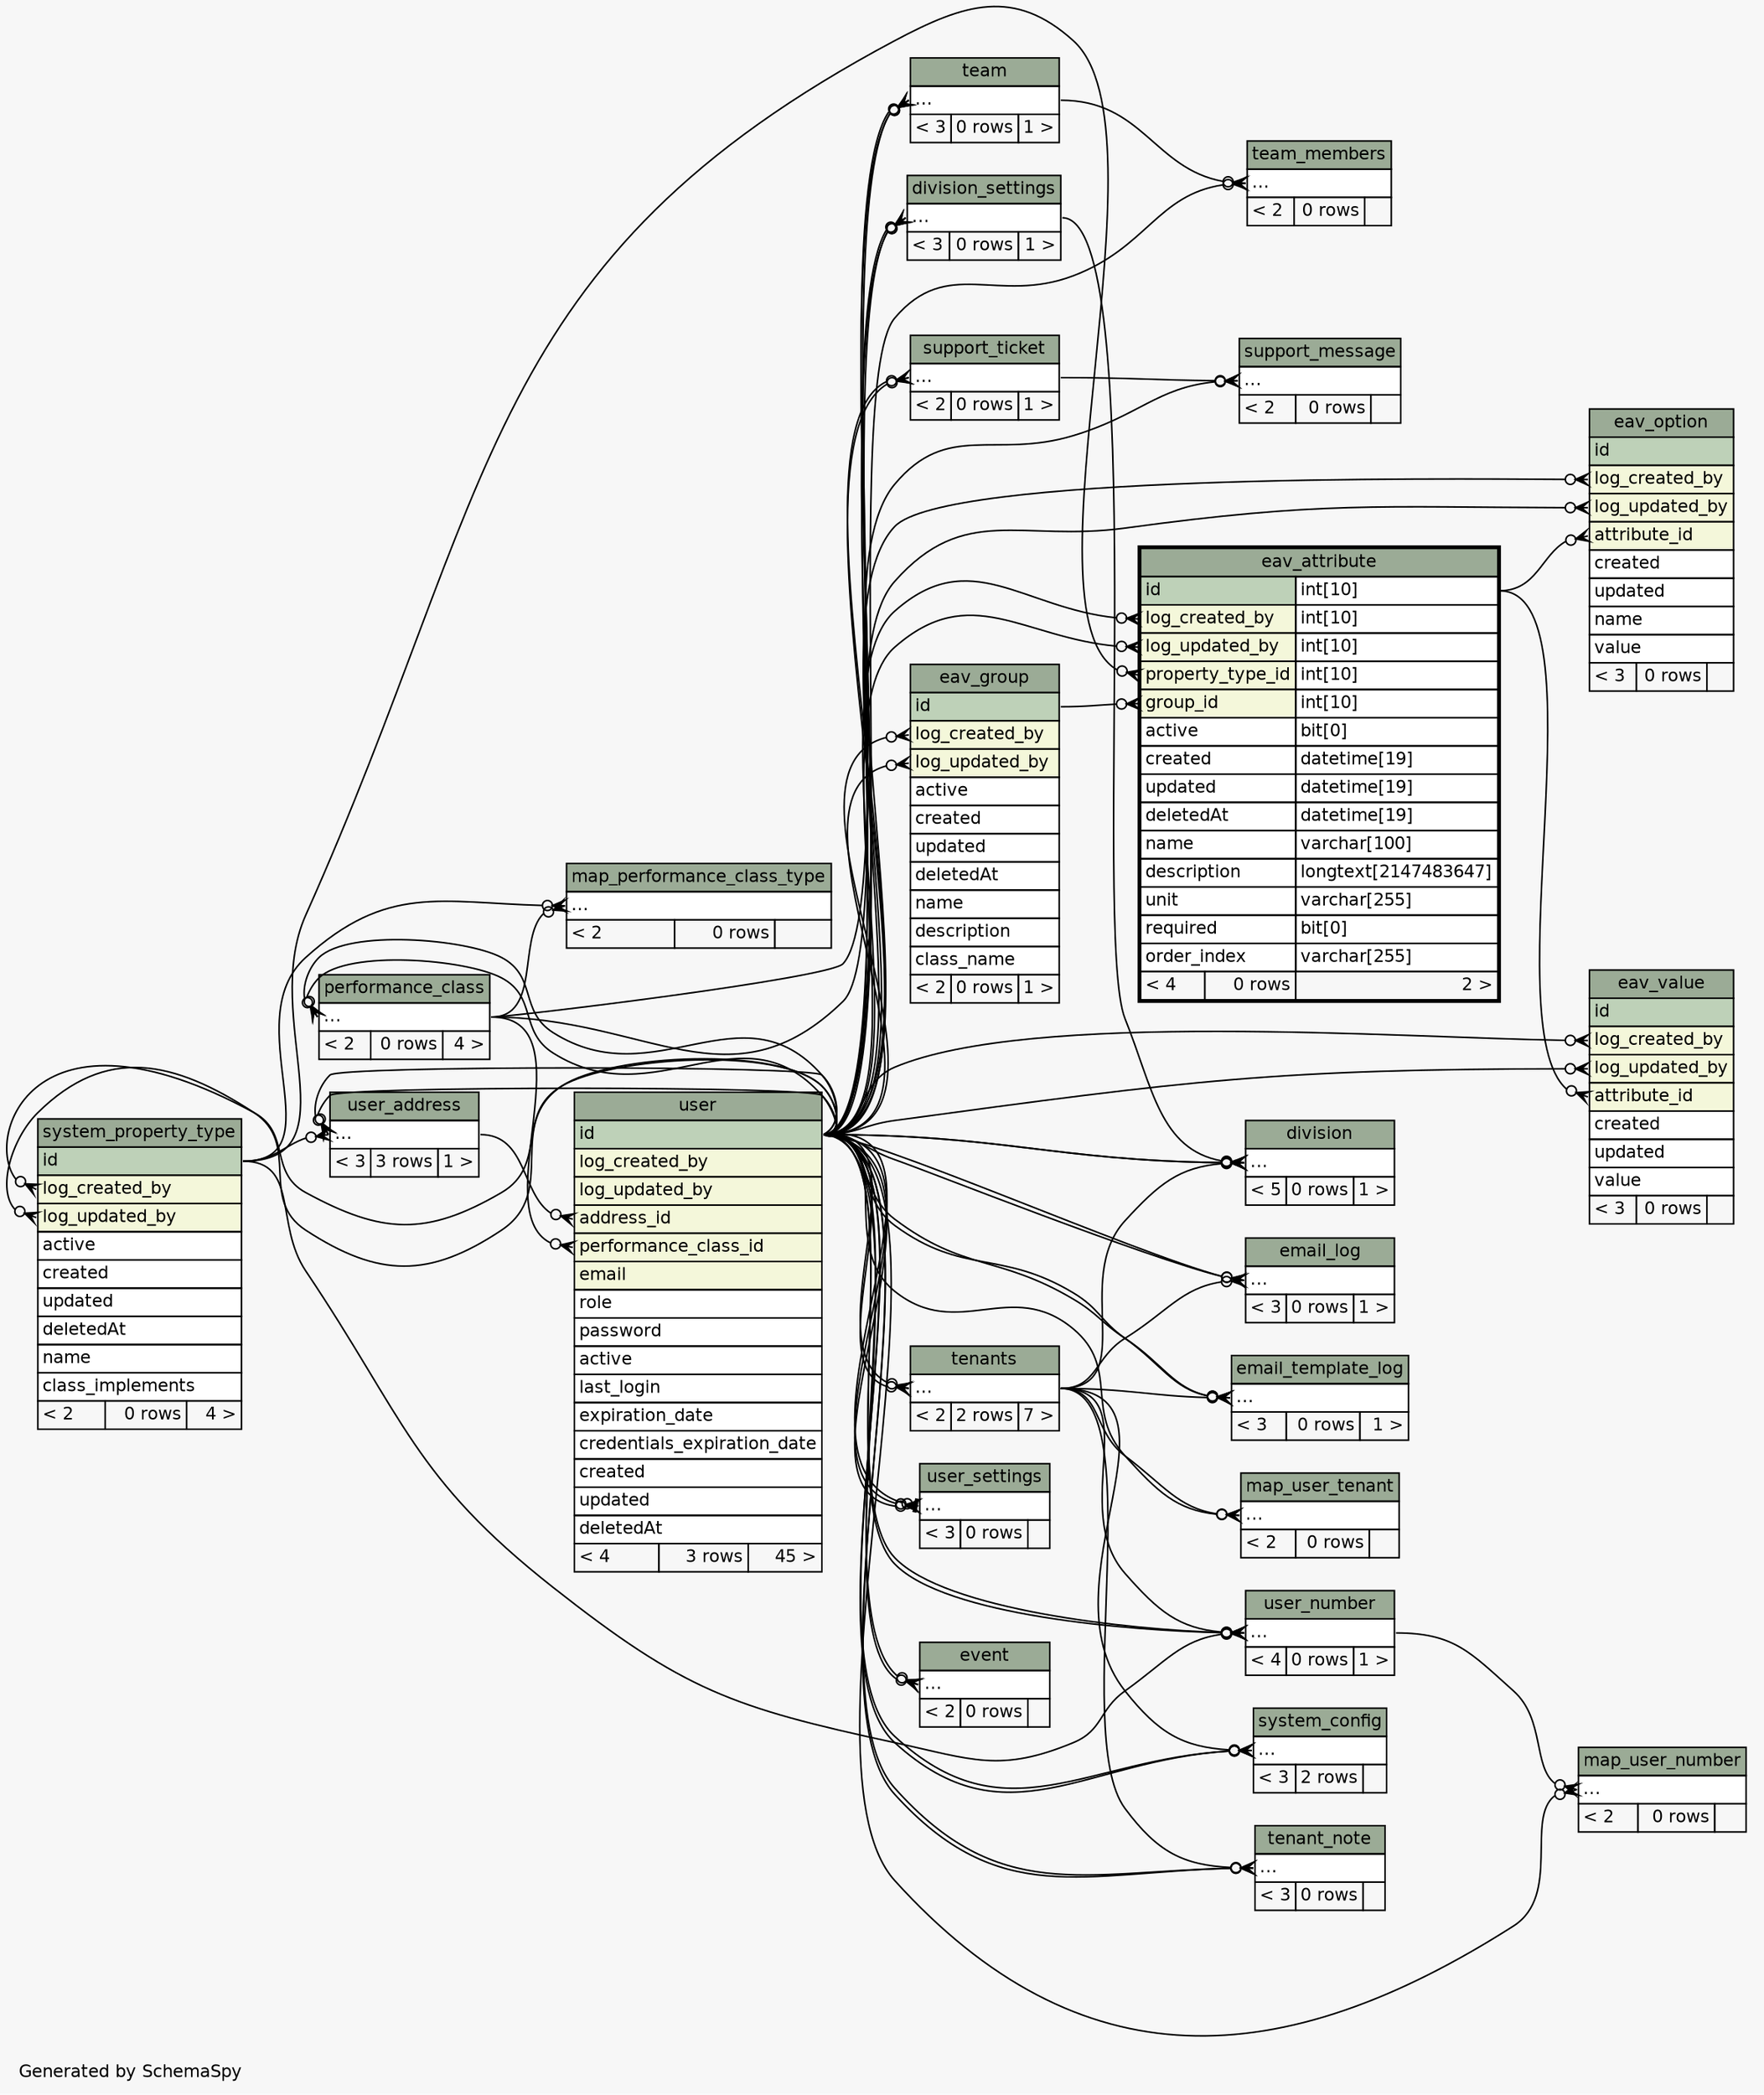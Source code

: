 // dot 2.38.0 on Linux 4.9.0-5-amd64
// SchemaSpy rev 590
digraph "twoDegreesRelationshipsDiagram" {
  graph [
    rankdir="RL"
    bgcolor="#f7f7f7"
    label="\nGenerated by SchemaSpy"
    labeljust="l"
    nodesep="0.18"
    ranksep="0.46"
    fontname="Helvetica"
    fontsize="11"
  ];
  node [
    fontname="Helvetica"
    fontsize="11"
    shape="plaintext"
  ];
  edge [
    arrowsize="0.8"
  ];
  "division":"elipses":w -> "user":"id":e [arrowhead=none dir=back arrowtail=crowodot];
  "division":"elipses":w -> "user":"id":e [arrowhead=none dir=back arrowtail=crowodot];
  "division":"elipses":w -> "division_settings":"elipses":e [arrowhead=none dir=back arrowtail=crowodot];
  "division":"elipses":w -> "tenants":"elipses":e [arrowhead=none dir=back arrowtail=crowodot];
  "division_settings":"elipses":w -> "user":"id":e [arrowhead=none dir=back arrowtail=crowodot];
  "division_settings":"elipses":w -> "user":"id":e [arrowhead=none dir=back arrowtail=crowodot];
  "division_settings":"elipses":w -> "performance_class":"elipses":e [arrowhead=none dir=back arrowtail=crowodot];
  "eav_attribute":"group_id":w -> "eav_group":"id":e [arrowhead=none dir=back arrowtail=crowodot];
  "eav_attribute":"log_created_by":w -> "user":"id":e [arrowhead=none dir=back arrowtail=crowodot];
  "eav_attribute":"log_updated_by":w -> "user":"id":e [arrowhead=none dir=back arrowtail=crowodot];
  "eav_attribute":"property_type_id":w -> "system_property_type":"id":e [arrowhead=none dir=back arrowtail=crowodot];
  "eav_group":"log_created_by":w -> "user":"id":e [arrowhead=none dir=back arrowtail=crowodot];
  "eav_group":"log_updated_by":w -> "user":"id":e [arrowhead=none dir=back arrowtail=crowodot];
  "eav_option":"attribute_id":w -> "eav_attribute":"id.type":e [arrowhead=none dir=back arrowtail=crowodot];
  "eav_option":"log_created_by":w -> "user":"id":e [arrowhead=none dir=back arrowtail=crowodot];
  "eav_option":"log_updated_by":w -> "user":"id":e [arrowhead=none dir=back arrowtail=crowodot];
  "eav_value":"attribute_id":w -> "eav_attribute":"id.type":e [arrowhead=none dir=back arrowtail=crowodot];
  "eav_value":"log_created_by":w -> "user":"id":e [arrowhead=none dir=back arrowtail=crowodot];
  "eav_value":"log_updated_by":w -> "user":"id":e [arrowhead=none dir=back arrowtail=crowodot];
  "email_log":"elipses":w -> "user":"id":e [arrowhead=none dir=back arrowtail=crowodot];
  "email_log":"elipses":w -> "user":"id":e [arrowhead=none dir=back arrowtail=crowodot];
  "email_log":"elipses":w -> "tenants":"elipses":e [arrowhead=none dir=back arrowtail=crowodot];
  "email_template_log":"elipses":w -> "user":"id":e [arrowhead=none dir=back arrowtail=crowodot];
  "email_template_log":"elipses":w -> "user":"id":e [arrowhead=none dir=back arrowtail=crowodot];
  "email_template_log":"elipses":w -> "tenants":"elipses":e [arrowhead=none dir=back arrowtail=crowodot];
  "event":"elipses":w -> "user":"id":e [arrowhead=none dir=back arrowtail=crowodot];
  "event":"elipses":w -> "user":"id":e [arrowhead=none dir=back arrowtail=crowodot];
  "map_performance_class_type":"elipses":w -> "performance_class":"elipses":e [arrowhead=none dir=back arrowtail=crowodot];
  "map_performance_class_type":"elipses":w -> "system_property_type":"id":e [arrowhead=none dir=back arrowtail=crowodot];
  "map_user_number":"elipses":w -> "user_number":"elipses":e [arrowhead=none dir=back arrowtail=crowodot];
  "map_user_number":"elipses":w -> "user":"id":e [arrowhead=none dir=back arrowtail=crowodot];
  "map_user_tenant":"elipses":w -> "tenants":"elipses":e [arrowhead=none dir=back arrowtail=crowodot];
  "map_user_tenant":"elipses":w -> "user":"id":e [arrowhead=none dir=back arrowtail=crowodot];
  "performance_class":"elipses":w -> "user":"id":e [arrowhead=none dir=back arrowtail=crowodot];
  "performance_class":"elipses":w -> "user":"id":e [arrowhead=none dir=back arrowtail=crowodot];
  "support_message":"elipses":w -> "support_ticket":"elipses":e [arrowhead=none dir=back arrowtail=crowodot];
  "support_message":"elipses":w -> "user":"id":e [arrowhead=none dir=back arrowtail=crowodot];
  "support_ticket":"elipses":w -> "user":"id":e [arrowhead=none dir=back arrowtail=crowodot];
  "support_ticket":"elipses":w -> "user":"id":e [arrowhead=none dir=back arrowtail=crowodot];
  "system_config":"elipses":w -> "user":"id":e [arrowhead=none dir=back arrowtail=crowodot];
  "system_config":"elipses":w -> "user":"id":e [arrowhead=none dir=back arrowtail=crowodot];
  "system_config":"elipses":w -> "tenants":"elipses":e [arrowhead=none dir=back arrowtail=crowodot];
  "system_property_type":"log_created_by":w -> "user":"id":e [arrowhead=none dir=back arrowtail=crowodot];
  "system_property_type":"log_updated_by":w -> "user":"id":e [arrowhead=none dir=back arrowtail=crowodot];
  "team":"elipses":w -> "user":"id":e [arrowhead=none dir=back arrowtail=crowodot];
  "team":"elipses":w -> "user":"id":e [arrowhead=none dir=back arrowtail=crowodot];
  "team":"elipses":w -> "performance_class":"elipses":e [arrowhead=none dir=back arrowtail=crowodot];
  "team_members":"elipses":w -> "team":"elipses":e [arrowhead=none dir=back arrowtail=crowodot];
  "team_members":"elipses":w -> "user":"id":e [arrowhead=none dir=back arrowtail=crowodot];
  "tenant_note":"elipses":w -> "user":"id":e [arrowhead=none dir=back arrowtail=crowodot];
  "tenant_note":"elipses":w -> "user":"id":e [arrowhead=none dir=back arrowtail=crowodot];
  "tenant_note":"elipses":w -> "tenants":"elipses":e [arrowhead=none dir=back arrowtail=crowodot];
  "tenants":"elipses":w -> "user":"id":e [arrowhead=none dir=back arrowtail=crowodot];
  "tenants":"elipses":w -> "user":"id":e [arrowhead=none dir=back arrowtail=crowodot];
  "user":"address_id":w -> "user_address":"elipses":e [arrowhead=none dir=back arrowtail=crowodot];
  "user":"performance_class_id":w -> "performance_class":"elipses":e [arrowhead=none dir=back arrowtail=crowodot];
  "user_address":"elipses":w -> "user":"id":e [arrowhead=none dir=back arrowtail=crowodot];
  "user_address":"elipses":w -> "user":"id":e [arrowhead=none dir=back arrowtail=crowodot];
  "user_address":"elipses":w -> "system_property_type":"id":e [arrowhead=none dir=back arrowtail=crowodot];
  "user_number":"elipses":w -> "user":"id":e [arrowhead=none dir=back arrowtail=crowodot];
  "user_number":"elipses":w -> "user":"id":e [arrowhead=none dir=back arrowtail=crowodot];
  "user_number":"elipses":w -> "tenants":"elipses":e [arrowhead=none dir=back arrowtail=crowodot];
  "user_number":"elipses":w -> "system_property_type":"id":e [arrowhead=none dir=back arrowtail=crowodot];
  "user_settings":"elipses":w -> "user":"id":e [arrowhead=none dir=back arrowtail=crowodot];
  "user_settings":"elipses":w -> "user":"id":e [arrowhead=none dir=back arrowtail=crowodot];
  "user_settings":"elipses":w -> "user":"id":e [arrowhead=none dir=back arrowtail=teeodot];
  "division" [
    label=<
    <TABLE BORDER="0" CELLBORDER="1" CELLSPACING="0" BGCOLOR="#ffffff">
      <TR><TD COLSPAN="3" BGCOLOR="#9bab96" ALIGN="CENTER">division</TD></TR>
      <TR><TD PORT="elipses" COLSPAN="3" ALIGN="LEFT">...</TD></TR>
      <TR><TD ALIGN="LEFT" BGCOLOR="#f7f7f7">&lt; 5</TD><TD ALIGN="RIGHT" BGCOLOR="#f7f7f7">0 rows</TD><TD ALIGN="RIGHT" BGCOLOR="#f7f7f7">1 &gt;</TD></TR>
    </TABLE>>
    URL="division.html"
    tooltip="division"
  ];
  "division_settings" [
    label=<
    <TABLE BORDER="0" CELLBORDER="1" CELLSPACING="0" BGCOLOR="#ffffff">
      <TR><TD COLSPAN="3" BGCOLOR="#9bab96" ALIGN="CENTER">division_settings</TD></TR>
      <TR><TD PORT="elipses" COLSPAN="3" ALIGN="LEFT">...</TD></TR>
      <TR><TD ALIGN="LEFT" BGCOLOR="#f7f7f7">&lt; 3</TD><TD ALIGN="RIGHT" BGCOLOR="#f7f7f7">0 rows</TD><TD ALIGN="RIGHT" BGCOLOR="#f7f7f7">1 &gt;</TD></TR>
    </TABLE>>
    URL="division_settings.html"
    tooltip="division_settings"
  ];
  "eav_attribute" [
    label=<
    <TABLE BORDER="2" CELLBORDER="1" CELLSPACING="0" BGCOLOR="#ffffff">
      <TR><TD COLSPAN="3" BGCOLOR="#9bab96" ALIGN="CENTER">eav_attribute</TD></TR>
      <TR><TD PORT="id" COLSPAN="2" BGCOLOR="#bed1b8" ALIGN="LEFT">id</TD><TD PORT="id.type" ALIGN="LEFT">int[10]</TD></TR>
      <TR><TD PORT="log_created_by" COLSPAN="2" BGCOLOR="#f4f7da" ALIGN="LEFT">log_created_by</TD><TD PORT="log_created_by.type" ALIGN="LEFT">int[10]</TD></TR>
      <TR><TD PORT="log_updated_by" COLSPAN="2" BGCOLOR="#f4f7da" ALIGN="LEFT">log_updated_by</TD><TD PORT="log_updated_by.type" ALIGN="LEFT">int[10]</TD></TR>
      <TR><TD PORT="property_type_id" COLSPAN="2" BGCOLOR="#f4f7da" ALIGN="LEFT">property_type_id</TD><TD PORT="property_type_id.type" ALIGN="LEFT">int[10]</TD></TR>
      <TR><TD PORT="group_id" COLSPAN="2" BGCOLOR="#f4f7da" ALIGN="LEFT">group_id</TD><TD PORT="group_id.type" ALIGN="LEFT">int[10]</TD></TR>
      <TR><TD PORT="active" COLSPAN="2" ALIGN="LEFT">active</TD><TD PORT="active.type" ALIGN="LEFT">bit[0]</TD></TR>
      <TR><TD PORT="created" COLSPAN="2" ALIGN="LEFT">created</TD><TD PORT="created.type" ALIGN="LEFT">datetime[19]</TD></TR>
      <TR><TD PORT="updated" COLSPAN="2" ALIGN="LEFT">updated</TD><TD PORT="updated.type" ALIGN="LEFT">datetime[19]</TD></TR>
      <TR><TD PORT="deletedAt" COLSPAN="2" ALIGN="LEFT">deletedAt</TD><TD PORT="deletedAt.type" ALIGN="LEFT">datetime[19]</TD></TR>
      <TR><TD PORT="name" COLSPAN="2" ALIGN="LEFT">name</TD><TD PORT="name.type" ALIGN="LEFT">varchar[100]</TD></TR>
      <TR><TD PORT="description" COLSPAN="2" ALIGN="LEFT">description</TD><TD PORT="description.type" ALIGN="LEFT">longtext[2147483647]</TD></TR>
      <TR><TD PORT="unit" COLSPAN="2" ALIGN="LEFT">unit</TD><TD PORT="unit.type" ALIGN="LEFT">varchar[255]</TD></TR>
      <TR><TD PORT="required" COLSPAN="2" ALIGN="LEFT">required</TD><TD PORT="required.type" ALIGN="LEFT">bit[0]</TD></TR>
      <TR><TD PORT="order_index" COLSPAN="2" ALIGN="LEFT">order_index</TD><TD PORT="order_index.type" ALIGN="LEFT">varchar[255]</TD></TR>
      <TR><TD ALIGN="LEFT" BGCOLOR="#f7f7f7">&lt; 4</TD><TD ALIGN="RIGHT" BGCOLOR="#f7f7f7">0 rows</TD><TD ALIGN="RIGHT" BGCOLOR="#f7f7f7">2 &gt;</TD></TR>
    </TABLE>>
    URL="eav_attribute.html"
    tooltip="eav_attribute"
  ];
  "eav_group" [
    label=<
    <TABLE BORDER="0" CELLBORDER="1" CELLSPACING="0" BGCOLOR="#ffffff">
      <TR><TD COLSPAN="3" BGCOLOR="#9bab96" ALIGN="CENTER">eav_group</TD></TR>
      <TR><TD PORT="id" COLSPAN="3" BGCOLOR="#bed1b8" ALIGN="LEFT">id</TD></TR>
      <TR><TD PORT="log_created_by" COLSPAN="3" BGCOLOR="#f4f7da" ALIGN="LEFT">log_created_by</TD></TR>
      <TR><TD PORT="log_updated_by" COLSPAN="3" BGCOLOR="#f4f7da" ALIGN="LEFT">log_updated_by</TD></TR>
      <TR><TD PORT="active" COLSPAN="3" ALIGN="LEFT">active</TD></TR>
      <TR><TD PORT="created" COLSPAN="3" ALIGN="LEFT">created</TD></TR>
      <TR><TD PORT="updated" COLSPAN="3" ALIGN="LEFT">updated</TD></TR>
      <TR><TD PORT="deletedAt" COLSPAN="3" ALIGN="LEFT">deletedAt</TD></TR>
      <TR><TD PORT="name" COLSPAN="3" ALIGN="LEFT">name</TD></TR>
      <TR><TD PORT="description" COLSPAN="3" ALIGN="LEFT">description</TD></TR>
      <TR><TD PORT="class_name" COLSPAN="3" ALIGN="LEFT">class_name</TD></TR>
      <TR><TD ALIGN="LEFT" BGCOLOR="#f7f7f7">&lt; 2</TD><TD ALIGN="RIGHT" BGCOLOR="#f7f7f7">0 rows</TD><TD ALIGN="RIGHT" BGCOLOR="#f7f7f7">1 &gt;</TD></TR>
    </TABLE>>
    URL="eav_group.html"
    tooltip="eav_group"
  ];
  "eav_option" [
    label=<
    <TABLE BORDER="0" CELLBORDER="1" CELLSPACING="0" BGCOLOR="#ffffff">
      <TR><TD COLSPAN="3" BGCOLOR="#9bab96" ALIGN="CENTER">eav_option</TD></TR>
      <TR><TD PORT="id" COLSPAN="3" BGCOLOR="#bed1b8" ALIGN="LEFT">id</TD></TR>
      <TR><TD PORT="log_created_by" COLSPAN="3" BGCOLOR="#f4f7da" ALIGN="LEFT">log_created_by</TD></TR>
      <TR><TD PORT="log_updated_by" COLSPAN="3" BGCOLOR="#f4f7da" ALIGN="LEFT">log_updated_by</TD></TR>
      <TR><TD PORT="attribute_id" COLSPAN="3" BGCOLOR="#f4f7da" ALIGN="LEFT">attribute_id</TD></TR>
      <TR><TD PORT="created" COLSPAN="3" ALIGN="LEFT">created</TD></TR>
      <TR><TD PORT="updated" COLSPAN="3" ALIGN="LEFT">updated</TD></TR>
      <TR><TD PORT="name" COLSPAN="3" ALIGN="LEFT">name</TD></TR>
      <TR><TD PORT="value" COLSPAN="3" ALIGN="LEFT">value</TD></TR>
      <TR><TD ALIGN="LEFT" BGCOLOR="#f7f7f7">&lt; 3</TD><TD ALIGN="RIGHT" BGCOLOR="#f7f7f7">0 rows</TD><TD ALIGN="RIGHT" BGCOLOR="#f7f7f7">  </TD></TR>
    </TABLE>>
    URL="eav_option.html"
    tooltip="eav_option"
  ];
  "eav_value" [
    label=<
    <TABLE BORDER="0" CELLBORDER="1" CELLSPACING="0" BGCOLOR="#ffffff">
      <TR><TD COLSPAN="3" BGCOLOR="#9bab96" ALIGN="CENTER">eav_value</TD></TR>
      <TR><TD PORT="id" COLSPAN="3" BGCOLOR="#bed1b8" ALIGN="LEFT">id</TD></TR>
      <TR><TD PORT="log_created_by" COLSPAN="3" BGCOLOR="#f4f7da" ALIGN="LEFT">log_created_by</TD></TR>
      <TR><TD PORT="log_updated_by" COLSPAN="3" BGCOLOR="#f4f7da" ALIGN="LEFT">log_updated_by</TD></TR>
      <TR><TD PORT="attribute_id" COLSPAN="3" BGCOLOR="#f4f7da" ALIGN="LEFT">attribute_id</TD></TR>
      <TR><TD PORT="created" COLSPAN="3" ALIGN="LEFT">created</TD></TR>
      <TR><TD PORT="updated" COLSPAN="3" ALIGN="LEFT">updated</TD></TR>
      <TR><TD PORT="value" COLSPAN="3" ALIGN="LEFT">value</TD></TR>
      <TR><TD ALIGN="LEFT" BGCOLOR="#f7f7f7">&lt; 3</TD><TD ALIGN="RIGHT" BGCOLOR="#f7f7f7">0 rows</TD><TD ALIGN="RIGHT" BGCOLOR="#f7f7f7">  </TD></TR>
    </TABLE>>
    URL="eav_value.html"
    tooltip="eav_value"
  ];
  "email_log" [
    label=<
    <TABLE BORDER="0" CELLBORDER="1" CELLSPACING="0" BGCOLOR="#ffffff">
      <TR><TD COLSPAN="3" BGCOLOR="#9bab96" ALIGN="CENTER">email_log</TD></TR>
      <TR><TD PORT="elipses" COLSPAN="3" ALIGN="LEFT">...</TD></TR>
      <TR><TD ALIGN="LEFT" BGCOLOR="#f7f7f7">&lt; 3</TD><TD ALIGN="RIGHT" BGCOLOR="#f7f7f7">0 rows</TD><TD ALIGN="RIGHT" BGCOLOR="#f7f7f7">1 &gt;</TD></TR>
    </TABLE>>
    URL="email_log.html"
    tooltip="email_log"
  ];
  "email_template_log" [
    label=<
    <TABLE BORDER="0" CELLBORDER="1" CELLSPACING="0" BGCOLOR="#ffffff">
      <TR><TD COLSPAN="3" BGCOLOR="#9bab96" ALIGN="CENTER">email_template_log</TD></TR>
      <TR><TD PORT="elipses" COLSPAN="3" ALIGN="LEFT">...</TD></TR>
      <TR><TD ALIGN="LEFT" BGCOLOR="#f7f7f7">&lt; 3</TD><TD ALIGN="RIGHT" BGCOLOR="#f7f7f7">0 rows</TD><TD ALIGN="RIGHT" BGCOLOR="#f7f7f7">1 &gt;</TD></TR>
    </TABLE>>
    URL="email_template_log.html"
    tooltip="email_template_log"
  ];
  "event" [
    label=<
    <TABLE BORDER="0" CELLBORDER="1" CELLSPACING="0" BGCOLOR="#ffffff">
      <TR><TD COLSPAN="3" BGCOLOR="#9bab96" ALIGN="CENTER">event</TD></TR>
      <TR><TD PORT="elipses" COLSPAN="3" ALIGN="LEFT">...</TD></TR>
      <TR><TD ALIGN="LEFT" BGCOLOR="#f7f7f7">&lt; 2</TD><TD ALIGN="RIGHT" BGCOLOR="#f7f7f7">0 rows</TD><TD ALIGN="RIGHT" BGCOLOR="#f7f7f7">  </TD></TR>
    </TABLE>>
    URL="event.html"
    tooltip="event"
  ];
  "map_performance_class_type" [
    label=<
    <TABLE BORDER="0" CELLBORDER="1" CELLSPACING="0" BGCOLOR="#ffffff">
      <TR><TD COLSPAN="3" BGCOLOR="#9bab96" ALIGN="CENTER">map_performance_class_type</TD></TR>
      <TR><TD PORT="elipses" COLSPAN="3" ALIGN="LEFT">...</TD></TR>
      <TR><TD ALIGN="LEFT" BGCOLOR="#f7f7f7">&lt; 2</TD><TD ALIGN="RIGHT" BGCOLOR="#f7f7f7">0 rows</TD><TD ALIGN="RIGHT" BGCOLOR="#f7f7f7">  </TD></TR>
    </TABLE>>
    URL="map_performance_class_type.html"
    tooltip="map_performance_class_type"
  ];
  "map_user_number" [
    label=<
    <TABLE BORDER="0" CELLBORDER="1" CELLSPACING="0" BGCOLOR="#ffffff">
      <TR><TD COLSPAN="3" BGCOLOR="#9bab96" ALIGN="CENTER">map_user_number</TD></TR>
      <TR><TD PORT="elipses" COLSPAN="3" ALIGN="LEFT">...</TD></TR>
      <TR><TD ALIGN="LEFT" BGCOLOR="#f7f7f7">&lt; 2</TD><TD ALIGN="RIGHT" BGCOLOR="#f7f7f7">0 rows</TD><TD ALIGN="RIGHT" BGCOLOR="#f7f7f7">  </TD></TR>
    </TABLE>>
    URL="map_user_number.html"
    tooltip="map_user_number"
  ];
  "map_user_tenant" [
    label=<
    <TABLE BORDER="0" CELLBORDER="1" CELLSPACING="0" BGCOLOR="#ffffff">
      <TR><TD COLSPAN="3" BGCOLOR="#9bab96" ALIGN="CENTER">map_user_tenant</TD></TR>
      <TR><TD PORT="elipses" COLSPAN="3" ALIGN="LEFT">...</TD></TR>
      <TR><TD ALIGN="LEFT" BGCOLOR="#f7f7f7">&lt; 2</TD><TD ALIGN="RIGHT" BGCOLOR="#f7f7f7">0 rows</TD><TD ALIGN="RIGHT" BGCOLOR="#f7f7f7">  </TD></TR>
    </TABLE>>
    URL="map_user_tenant.html"
    tooltip="map_user_tenant"
  ];
  "performance_class" [
    label=<
    <TABLE BORDER="0" CELLBORDER="1" CELLSPACING="0" BGCOLOR="#ffffff">
      <TR><TD COLSPAN="3" BGCOLOR="#9bab96" ALIGN="CENTER">performance_class</TD></TR>
      <TR><TD PORT="elipses" COLSPAN="3" ALIGN="LEFT">...</TD></TR>
      <TR><TD ALIGN="LEFT" BGCOLOR="#f7f7f7">&lt; 2</TD><TD ALIGN="RIGHT" BGCOLOR="#f7f7f7">0 rows</TD><TD ALIGN="RIGHT" BGCOLOR="#f7f7f7">4 &gt;</TD></TR>
    </TABLE>>
    URL="performance_class.html"
    tooltip="performance_class"
  ];
  "support_message" [
    label=<
    <TABLE BORDER="0" CELLBORDER="1" CELLSPACING="0" BGCOLOR="#ffffff">
      <TR><TD COLSPAN="3" BGCOLOR="#9bab96" ALIGN="CENTER">support_message</TD></TR>
      <TR><TD PORT="elipses" COLSPAN="3" ALIGN="LEFT">...</TD></TR>
      <TR><TD ALIGN="LEFT" BGCOLOR="#f7f7f7">&lt; 2</TD><TD ALIGN="RIGHT" BGCOLOR="#f7f7f7">0 rows</TD><TD ALIGN="RIGHT" BGCOLOR="#f7f7f7">  </TD></TR>
    </TABLE>>
    URL="support_message.html"
    tooltip="support_message"
  ];
  "support_ticket" [
    label=<
    <TABLE BORDER="0" CELLBORDER="1" CELLSPACING="0" BGCOLOR="#ffffff">
      <TR><TD COLSPAN="3" BGCOLOR="#9bab96" ALIGN="CENTER">support_ticket</TD></TR>
      <TR><TD PORT="elipses" COLSPAN="3" ALIGN="LEFT">...</TD></TR>
      <TR><TD ALIGN="LEFT" BGCOLOR="#f7f7f7">&lt; 2</TD><TD ALIGN="RIGHT" BGCOLOR="#f7f7f7">0 rows</TD><TD ALIGN="RIGHT" BGCOLOR="#f7f7f7">1 &gt;</TD></TR>
    </TABLE>>
    URL="support_ticket.html"
    tooltip="support_ticket"
  ];
  "system_config" [
    label=<
    <TABLE BORDER="0" CELLBORDER="1" CELLSPACING="0" BGCOLOR="#ffffff">
      <TR><TD COLSPAN="3" BGCOLOR="#9bab96" ALIGN="CENTER">system_config</TD></TR>
      <TR><TD PORT="elipses" COLSPAN="3" ALIGN="LEFT">...</TD></TR>
      <TR><TD ALIGN="LEFT" BGCOLOR="#f7f7f7">&lt; 3</TD><TD ALIGN="RIGHT" BGCOLOR="#f7f7f7">2 rows</TD><TD ALIGN="RIGHT" BGCOLOR="#f7f7f7">  </TD></TR>
    </TABLE>>
    URL="system_config.html"
    tooltip="system_config"
  ];
  "system_property_type" [
    label=<
    <TABLE BORDER="0" CELLBORDER="1" CELLSPACING="0" BGCOLOR="#ffffff">
      <TR><TD COLSPAN="3" BGCOLOR="#9bab96" ALIGN="CENTER">system_property_type</TD></TR>
      <TR><TD PORT="id" COLSPAN="3" BGCOLOR="#bed1b8" ALIGN="LEFT">id</TD></TR>
      <TR><TD PORT="log_created_by" COLSPAN="3" BGCOLOR="#f4f7da" ALIGN="LEFT">log_created_by</TD></TR>
      <TR><TD PORT="log_updated_by" COLSPAN="3" BGCOLOR="#f4f7da" ALIGN="LEFT">log_updated_by</TD></TR>
      <TR><TD PORT="active" COLSPAN="3" ALIGN="LEFT">active</TD></TR>
      <TR><TD PORT="created" COLSPAN="3" ALIGN="LEFT">created</TD></TR>
      <TR><TD PORT="updated" COLSPAN="3" ALIGN="LEFT">updated</TD></TR>
      <TR><TD PORT="deletedAt" COLSPAN="3" ALIGN="LEFT">deletedAt</TD></TR>
      <TR><TD PORT="name" COLSPAN="3" ALIGN="LEFT">name</TD></TR>
      <TR><TD PORT="class_implements" COLSPAN="3" ALIGN="LEFT">class_implements</TD></TR>
      <TR><TD ALIGN="LEFT" BGCOLOR="#f7f7f7">&lt; 2</TD><TD ALIGN="RIGHT" BGCOLOR="#f7f7f7">0 rows</TD><TD ALIGN="RIGHT" BGCOLOR="#f7f7f7">4 &gt;</TD></TR>
    </TABLE>>
    URL="system_property_type.html"
    tooltip="system_property_type"
  ];
  "team" [
    label=<
    <TABLE BORDER="0" CELLBORDER="1" CELLSPACING="0" BGCOLOR="#ffffff">
      <TR><TD COLSPAN="3" BGCOLOR="#9bab96" ALIGN="CENTER">team</TD></TR>
      <TR><TD PORT="elipses" COLSPAN="3" ALIGN="LEFT">...</TD></TR>
      <TR><TD ALIGN="LEFT" BGCOLOR="#f7f7f7">&lt; 3</TD><TD ALIGN="RIGHT" BGCOLOR="#f7f7f7">0 rows</TD><TD ALIGN="RIGHT" BGCOLOR="#f7f7f7">1 &gt;</TD></TR>
    </TABLE>>
    URL="team.html"
    tooltip="team"
  ];
  "team_members" [
    label=<
    <TABLE BORDER="0" CELLBORDER="1" CELLSPACING="0" BGCOLOR="#ffffff">
      <TR><TD COLSPAN="3" BGCOLOR="#9bab96" ALIGN="CENTER">team_members</TD></TR>
      <TR><TD PORT="elipses" COLSPAN="3" ALIGN="LEFT">...</TD></TR>
      <TR><TD ALIGN="LEFT" BGCOLOR="#f7f7f7">&lt; 2</TD><TD ALIGN="RIGHT" BGCOLOR="#f7f7f7">0 rows</TD><TD ALIGN="RIGHT" BGCOLOR="#f7f7f7">  </TD></TR>
    </TABLE>>
    URL="team_members.html"
    tooltip="team_members"
  ];
  "tenant_note" [
    label=<
    <TABLE BORDER="0" CELLBORDER="1" CELLSPACING="0" BGCOLOR="#ffffff">
      <TR><TD COLSPAN="3" BGCOLOR="#9bab96" ALIGN="CENTER">tenant_note</TD></TR>
      <TR><TD PORT="elipses" COLSPAN="3" ALIGN="LEFT">...</TD></TR>
      <TR><TD ALIGN="LEFT" BGCOLOR="#f7f7f7">&lt; 3</TD><TD ALIGN="RIGHT" BGCOLOR="#f7f7f7">0 rows</TD><TD ALIGN="RIGHT" BGCOLOR="#f7f7f7">  </TD></TR>
    </TABLE>>
    URL="tenant_note.html"
    tooltip="tenant_note"
  ];
  "tenants" [
    label=<
    <TABLE BORDER="0" CELLBORDER="1" CELLSPACING="0" BGCOLOR="#ffffff">
      <TR><TD COLSPAN="3" BGCOLOR="#9bab96" ALIGN="CENTER">tenants</TD></TR>
      <TR><TD PORT="elipses" COLSPAN="3" ALIGN="LEFT">...</TD></TR>
      <TR><TD ALIGN="LEFT" BGCOLOR="#f7f7f7">&lt; 2</TD><TD ALIGN="RIGHT" BGCOLOR="#f7f7f7">2 rows</TD><TD ALIGN="RIGHT" BGCOLOR="#f7f7f7">7 &gt;</TD></TR>
    </TABLE>>
    URL="tenants.html"
    tooltip="tenants"
  ];
  "user" [
    label=<
    <TABLE BORDER="0" CELLBORDER="1" CELLSPACING="0" BGCOLOR="#ffffff">
      <TR><TD COLSPAN="3" BGCOLOR="#9bab96" ALIGN="CENTER">user</TD></TR>
      <TR><TD PORT="id" COLSPAN="3" BGCOLOR="#bed1b8" ALIGN="LEFT">id</TD></TR>
      <TR><TD PORT="log_created_by" COLSPAN="3" BGCOLOR="#f4f7da" ALIGN="LEFT">log_created_by</TD></TR>
      <TR><TD PORT="log_updated_by" COLSPAN="3" BGCOLOR="#f4f7da" ALIGN="LEFT">log_updated_by</TD></TR>
      <TR><TD PORT="address_id" COLSPAN="3" BGCOLOR="#f4f7da" ALIGN="LEFT">address_id</TD></TR>
      <TR><TD PORT="performance_class_id" COLSPAN="3" BGCOLOR="#f4f7da" ALIGN="LEFT">performance_class_id</TD></TR>
      <TR><TD PORT="email" COLSPAN="3" BGCOLOR="#f4f7da" ALIGN="LEFT">email</TD></TR>
      <TR><TD PORT="role" COLSPAN="3" ALIGN="LEFT">role</TD></TR>
      <TR><TD PORT="password" COLSPAN="3" ALIGN="LEFT">password</TD></TR>
      <TR><TD PORT="active" COLSPAN="3" ALIGN="LEFT">active</TD></TR>
      <TR><TD PORT="last_login" COLSPAN="3" ALIGN="LEFT">last_login</TD></TR>
      <TR><TD PORT="expiration_date" COLSPAN="3" ALIGN="LEFT">expiration_date</TD></TR>
      <TR><TD PORT="credentials_expiration_date" COLSPAN="3" ALIGN="LEFT">credentials_expiration_date</TD></TR>
      <TR><TD PORT="created" COLSPAN="3" ALIGN="LEFT">created</TD></TR>
      <TR><TD PORT="updated" COLSPAN="3" ALIGN="LEFT">updated</TD></TR>
      <TR><TD PORT="deletedAt" COLSPAN="3" ALIGN="LEFT">deletedAt</TD></TR>
      <TR><TD ALIGN="LEFT" BGCOLOR="#f7f7f7">&lt; 4</TD><TD ALIGN="RIGHT" BGCOLOR="#f7f7f7">3 rows</TD><TD ALIGN="RIGHT" BGCOLOR="#f7f7f7">45 &gt;</TD></TR>
    </TABLE>>
    URL="user.html"
    tooltip="user"
  ];
  "user_address" [
    label=<
    <TABLE BORDER="0" CELLBORDER="1" CELLSPACING="0" BGCOLOR="#ffffff">
      <TR><TD COLSPAN="3" BGCOLOR="#9bab96" ALIGN="CENTER">user_address</TD></TR>
      <TR><TD PORT="elipses" COLSPAN="3" ALIGN="LEFT">...</TD></TR>
      <TR><TD ALIGN="LEFT" BGCOLOR="#f7f7f7">&lt; 3</TD><TD ALIGN="RIGHT" BGCOLOR="#f7f7f7">3 rows</TD><TD ALIGN="RIGHT" BGCOLOR="#f7f7f7">1 &gt;</TD></TR>
    </TABLE>>
    URL="user_address.html"
    tooltip="user_address"
  ];
  "user_number" [
    label=<
    <TABLE BORDER="0" CELLBORDER="1" CELLSPACING="0" BGCOLOR="#ffffff">
      <TR><TD COLSPAN="3" BGCOLOR="#9bab96" ALIGN="CENTER">user_number</TD></TR>
      <TR><TD PORT="elipses" COLSPAN="3" ALIGN="LEFT">...</TD></TR>
      <TR><TD ALIGN="LEFT" BGCOLOR="#f7f7f7">&lt; 4</TD><TD ALIGN="RIGHT" BGCOLOR="#f7f7f7">0 rows</TD><TD ALIGN="RIGHT" BGCOLOR="#f7f7f7">1 &gt;</TD></TR>
    </TABLE>>
    URL="user_number.html"
    tooltip="user_number"
  ];
  "user_settings" [
    label=<
    <TABLE BORDER="0" CELLBORDER="1" CELLSPACING="0" BGCOLOR="#ffffff">
      <TR><TD COLSPAN="3" BGCOLOR="#9bab96" ALIGN="CENTER">user_settings</TD></TR>
      <TR><TD PORT="elipses" COLSPAN="3" ALIGN="LEFT">...</TD></TR>
      <TR><TD ALIGN="LEFT" BGCOLOR="#f7f7f7">&lt; 3</TD><TD ALIGN="RIGHT" BGCOLOR="#f7f7f7">0 rows</TD><TD ALIGN="RIGHT" BGCOLOR="#f7f7f7">  </TD></TR>
    </TABLE>>
    URL="user_settings.html"
    tooltip="user_settings"
  ];
}
